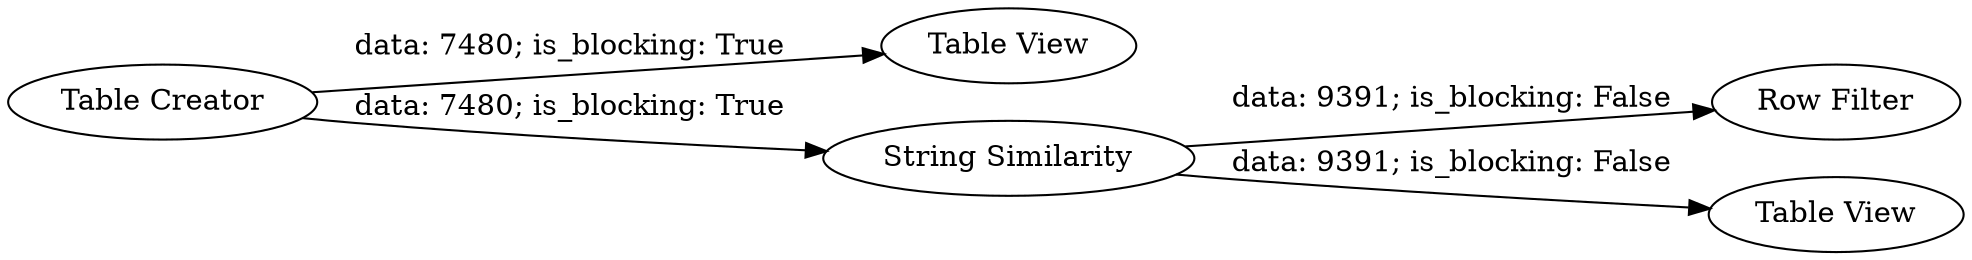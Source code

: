 digraph {
	"3031036641038742272_3" [label="Table View"]
	"3031036641038742272_5" [label="Row Filter"]
	"3031036641038742272_2" [label="Table Creator"]
	"3031036641038742272_4" [label="Table View"]
	"3031036641038742272_1" [label="String Similarity"]
	"3031036641038742272_1" -> "3031036641038742272_4" [label="data: 9391; is_blocking: False"]
	"3031036641038742272_1" -> "3031036641038742272_5" [label="data: 9391; is_blocking: False"]
	"3031036641038742272_2" -> "3031036641038742272_1" [label="data: 7480; is_blocking: True"]
	"3031036641038742272_2" -> "3031036641038742272_3" [label="data: 7480; is_blocking: True"]
	rankdir=LR
}
